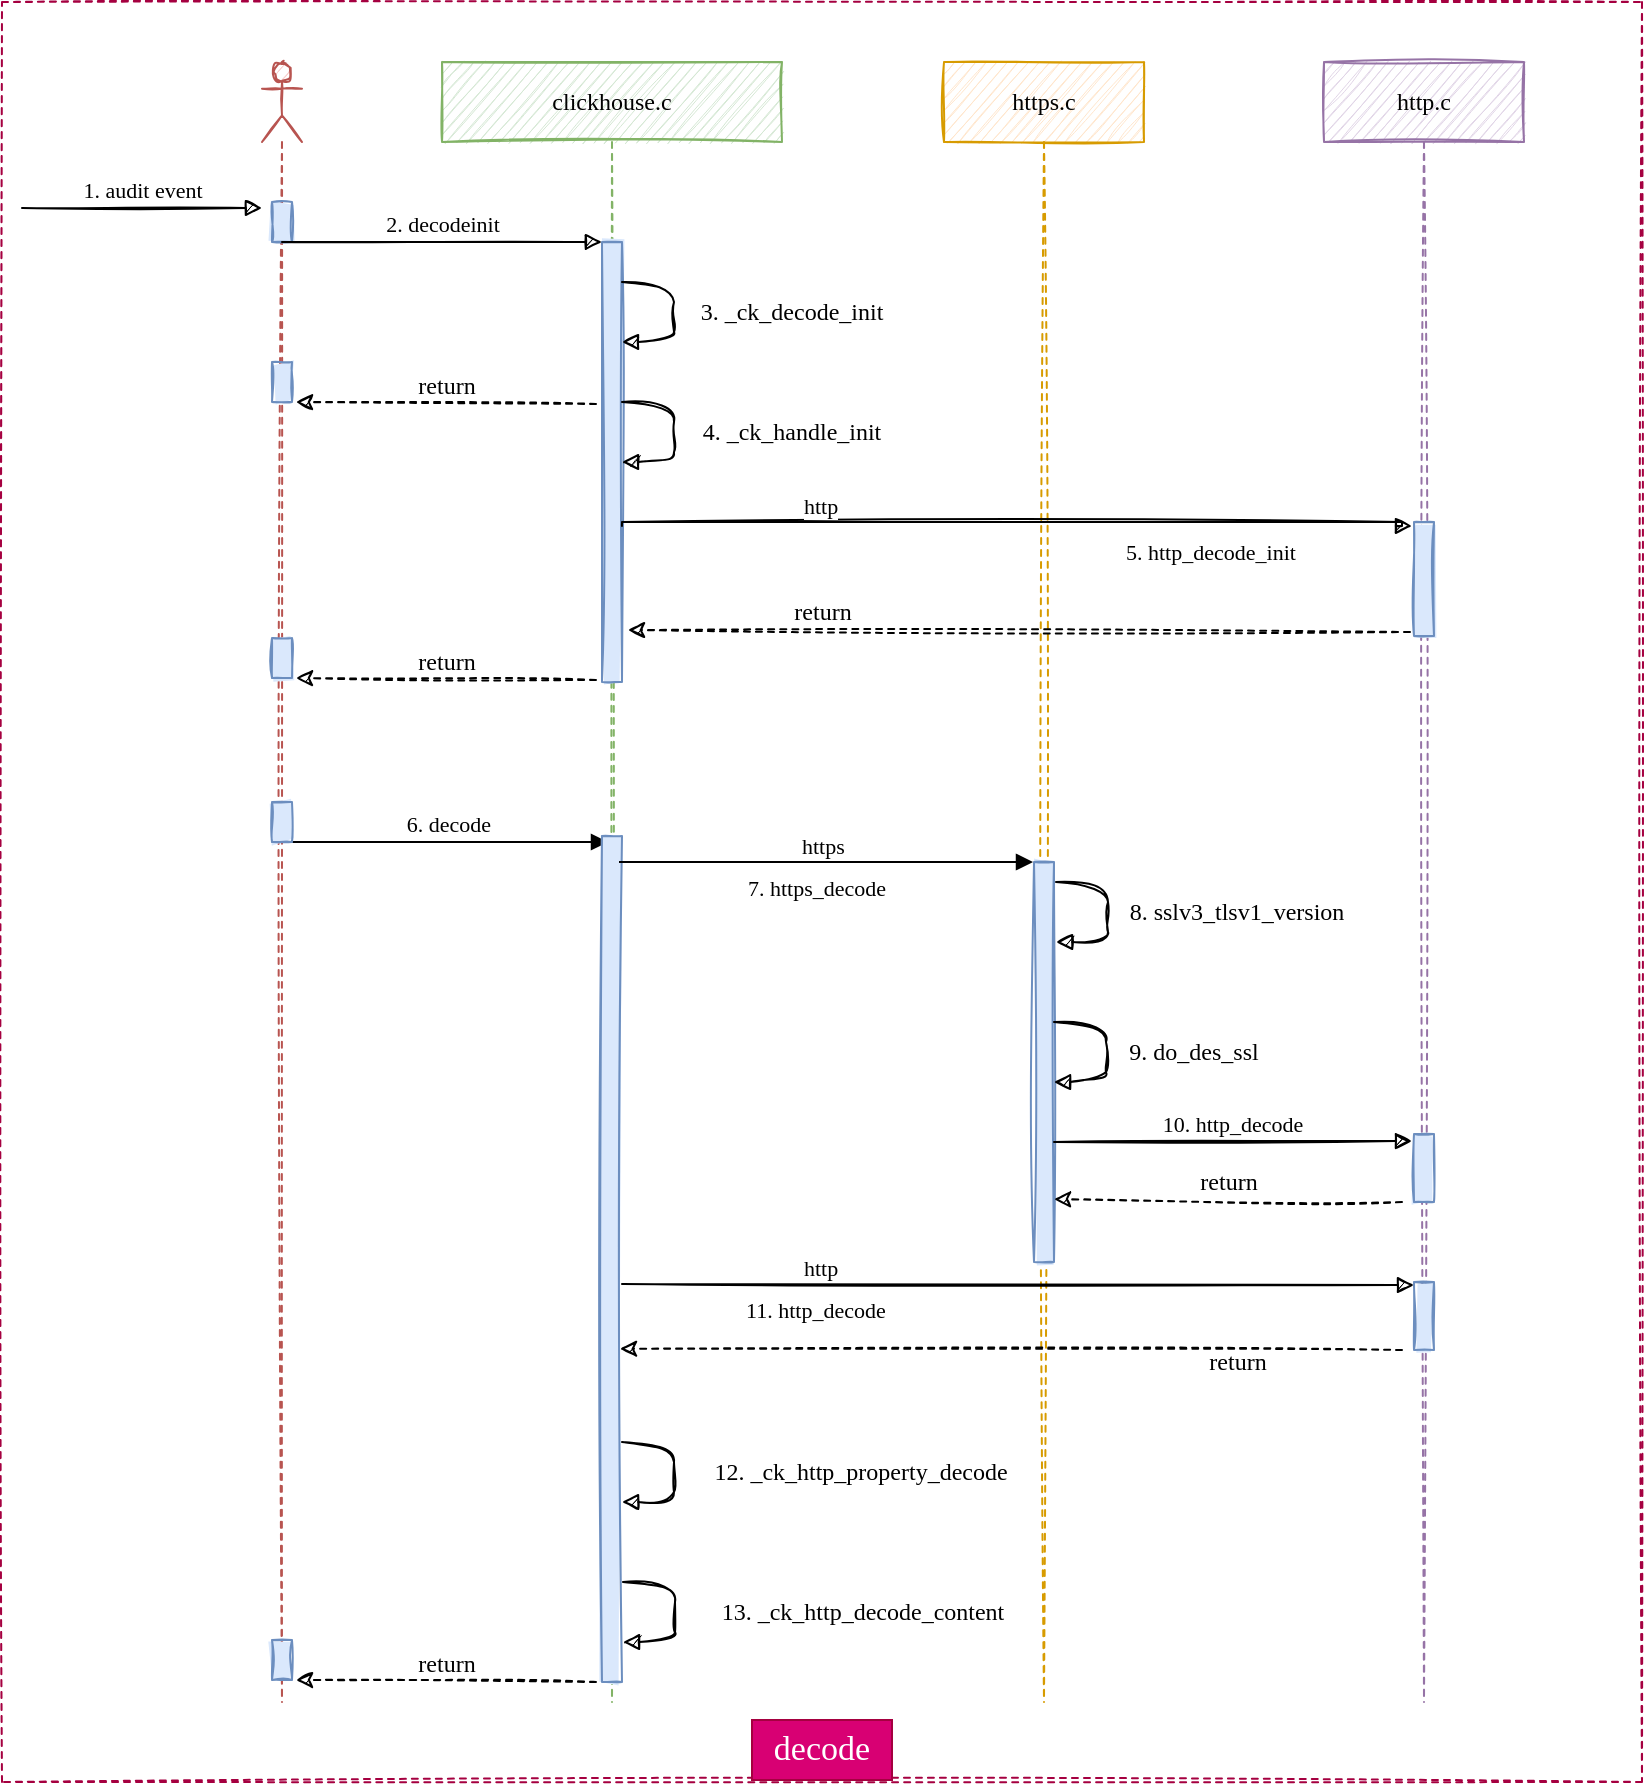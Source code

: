 <mxfile version="17.1.3" type="github"><diagram id="9ZpSaxzcpz4ULXaL1X-T" name="第 1 页"><mxGraphModel dx="946" dy="557" grid="1" gridSize="10" guides="1" tooltips="1" connect="1" arrows="1" fold="1" page="1" pageScale="1" pageWidth="827" pageHeight="1169" background="none" math="0" shadow="0"><root><mxCell id="0"/><mxCell id="1" parent="0"/><mxCell id="WtGAIHKAsRFHcsW806fG-49" value="" style="rounded=0;whiteSpace=wrap;html=1;fontFamily=Comic Sans MS;fontSize=12;fillColor=none;dashed=1;sketch=1;horizontal=1;fontColor=#ffffff;strokeColor=#A50040;" parent="1" vertex="1"><mxGeometry x="80" y="390" width="820" height="890" as="geometry"/></mxCell><mxCell id="WtGAIHKAsRFHcsW806fG-50" value="" style="shape=umlLifeline;participant=umlActor;perimeter=lifelinePerimeter;whiteSpace=wrap;html=1;container=1;collapsible=0;recursiveResize=0;verticalAlign=top;spacingTop=36;outlineConnect=0;horizontal=1;fontFamily=Comic Sans MS;sketch=1;fillColor=#f8cecc;strokeColor=#b85450;" parent="1" vertex="1"><mxGeometry x="210" y="420" width="20" height="820" as="geometry"/></mxCell><mxCell id="WtGAIHKAsRFHcsW806fG-51" value="" style="html=1;points=[];perimeter=orthogonalPerimeter;horizontal=1;fontFamily=Comic Sans MS;sketch=1;fillColor=#dae8fc;strokeColor=#6c8ebf;fillStyle=solid;" parent="WtGAIHKAsRFHcsW806fG-50" vertex="1"><mxGeometry x="5" y="70" width="10" height="20" as="geometry"/></mxCell><mxCell id="WtGAIHKAsRFHcsW806fG-52" value="" style="html=1;points=[];perimeter=orthogonalPerimeter;horizontal=1;fontFamily=Comic Sans MS;sketch=1;fillColor=#dae8fc;strokeColor=#6c8ebf;fillStyle=solid;" parent="WtGAIHKAsRFHcsW806fG-50" vertex="1"><mxGeometry x="5" y="150" width="10" height="20" as="geometry"/></mxCell><mxCell id="WtGAIHKAsRFHcsW806fG-53" value="clickhouse.c" style="shape=umlLifeline;perimeter=lifelinePerimeter;whiteSpace=wrap;html=1;container=1;collapsible=0;recursiveResize=0;outlineConnect=0;horizontal=1;fontFamily=Comic Sans MS;sketch=1;fillColor=#d5e8d4;strokeColor=#82b366;" parent="1" vertex="1"><mxGeometry x="300" y="420" width="170" height="820" as="geometry"/></mxCell><mxCell id="WtGAIHKAsRFHcsW806fG-54" value="" style="html=1;points=[];perimeter=orthogonalPerimeter;horizontal=1;fontFamily=Comic Sans MS;sketch=1;fillColor=#dae8fc;strokeColor=#6c8ebf;fillStyle=solid;" parent="WtGAIHKAsRFHcsW806fG-53" vertex="1"><mxGeometry x="80" y="90" width="10" height="220" as="geometry"/></mxCell><mxCell id="WtGAIHKAsRFHcsW806fG-55" value="return" style="html=1;verticalAlign=bottom;endArrow=classic;dashed=1;endSize=6;exitX=0;exitY=0.95;rounded=0;fontFamily=Comic Sans MS;fontSize=12;fontColor=default;strokeWidth=1;endFill=1;horizontal=1;sketch=1;" parent="WtGAIHKAsRFHcsW806fG-53" edge="1"><mxGeometry relative="1" as="geometry"><mxPoint x="-73" y="170" as="targetPoint"/><mxPoint x="77" y="171" as="sourcePoint"/></mxGeometry></mxCell><mxCell id="WtGAIHKAsRFHcsW806fG-75" value="" style="endArrow=block;endFill=1;endSize=6;html=1;align=left;verticalAlign=top;exitX=0.9;exitY=0.25;exitDx=0;exitDy=0;exitPerimeter=0;strokeWidth=1;horizontal=1;fontFamily=Comic Sans MS;sketch=1;curved=1;" parent="WtGAIHKAsRFHcsW806fG-53" edge="1"><mxGeometry width="160" relative="1" as="geometry"><mxPoint x="90" y="110" as="sourcePoint"/><mxPoint x="90" y="140" as="targetPoint"/><Array as="points"><mxPoint x="116" y="110"/><mxPoint x="116" y="130"/><mxPoint x="116" y="140"/></Array></mxGeometry></mxCell><mxCell id="WtGAIHKAsRFHcsW806fG-84" value="6. decode" style="html=1;verticalAlign=bottom;endArrow=block;entryX=0;entryY=0;rounded=0;horizontal=1;fontFamily=Comic Sans MS;" parent="WtGAIHKAsRFHcsW806fG-53" edge="1"><mxGeometry relative="1" as="geometry"><mxPoint x="-77" y="390" as="sourcePoint"/><mxPoint x="83" y="390.0" as="targetPoint"/></mxGeometry></mxCell><mxCell id="WtGAIHKAsRFHcsW806fG-85" value="" style="html=1;points=[];perimeter=orthogonalPerimeter;horizontal=1;fontFamily=Comic Sans MS;labelBackgroundColor=default;endArrow=block;fontSize=12;align=center;verticalAlign=middle;rounded=0;endFill=1;sketch=1;fillColor=#dae8fc;strokeColor=#6c8ebf;fillStyle=solid;" parent="WtGAIHKAsRFHcsW806fG-53" vertex="1"><mxGeometry x="80" y="387" width="10" height="423" as="geometry"/></mxCell><mxCell id="WtGAIHKAsRFHcsW806fG-108" value="" style="html=1;points=[];perimeter=orthogonalPerimeter;horizontal=1;fontFamily=Comic Sans MS;sketch=1;fillColor=#dae8fc;strokeColor=#6c8ebf;fillStyle=solid;" parent="WtGAIHKAsRFHcsW806fG-53" vertex="1"><mxGeometry x="-85" y="789" width="10" height="20" as="geometry"/></mxCell><mxCell id="WtGAIHKAsRFHcsW806fG-109" value="return" style="html=1;verticalAlign=bottom;endArrow=classic;dashed=1;endSize=6;exitX=0;exitY=0.95;rounded=0;fontFamily=Comic Sans MS;fontSize=12;fontColor=default;strokeWidth=1;endFill=1;horizontal=1;sketch=1;" parent="WtGAIHKAsRFHcsW806fG-53" edge="1"><mxGeometry relative="1" as="geometry"><mxPoint x="-73" y="809" as="targetPoint"/><mxPoint x="77" y="810" as="sourcePoint"/></mxGeometry></mxCell><mxCell id="WtGAIHKAsRFHcsW806fG-59" value="https.c" style="shape=umlLifeline;perimeter=lifelinePerimeter;whiteSpace=wrap;html=1;container=1;collapsible=0;recursiveResize=0;outlineConnect=0;horizontal=1;fontFamily=Comic Sans MS;sketch=1;fillColor=#ffe6cc;strokeColor=#d79b00;" parent="1" vertex="1"><mxGeometry x="551" y="420" width="100" height="820" as="geometry"/></mxCell><mxCell id="WtGAIHKAsRFHcsW806fG-63" value="return" style="html=1;verticalAlign=bottom;endArrow=classic;dashed=1;endSize=6;exitX=-0.2;exitY=0.965;rounded=0;fontFamily=Comic Sans MS;fontSize=12;fontColor=default;strokeWidth=1;entryX=1.3;entryY=0.95;entryDx=0;entryDy=0;entryPerimeter=0;endFill=1;exitDx=0;exitDy=0;exitPerimeter=0;horizontal=1;sketch=1;" parent="WtGAIHKAsRFHcsW806fG-59" source="WtGAIHKAsRFHcsW806fG-65" edge="1"><mxGeometry x="0.504" relative="1" as="geometry"><mxPoint x="-158" y="284" as="targetPoint"/><mxPoint x="45" y="284" as="sourcePoint"/><mxPoint as="offset"/></mxGeometry></mxCell><mxCell id="WtGAIHKAsRFHcsW806fG-88" value="" style="html=1;points=[];perimeter=orthogonalPerimeter;horizontal=1;fontFamily=Comic Sans MS;labelBackgroundColor=default;endArrow=block;fontSize=12;align=center;verticalAlign=middle;rounded=0;endFill=1;sketch=1;fillColor=#dae8fc;strokeColor=#6c8ebf;fillStyle=solid;" parent="WtGAIHKAsRFHcsW806fG-59" vertex="1"><mxGeometry x="45" y="400" width="10" height="200" as="geometry"/></mxCell><mxCell id="WtGAIHKAsRFHcsW806fG-90" value="" style="endArrow=block;endFill=1;endSize=6;html=1;align=left;verticalAlign=top;exitX=0.9;exitY=0.25;exitDx=0;exitDy=0;exitPerimeter=0;strokeWidth=1;horizontal=1;fontFamily=Comic Sans MS;sketch=1;curved=1;" parent="WtGAIHKAsRFHcsW806fG-59" edge="1"><mxGeometry width="160" relative="1" as="geometry"><mxPoint x="56" y="410" as="sourcePoint"/><mxPoint x="56" y="440" as="targetPoint"/><Array as="points"><mxPoint x="82" y="410"/><mxPoint x="82" y="430"/><mxPoint x="82" y="440"/></Array></mxGeometry></mxCell><mxCell id="WtGAIHKAsRFHcsW806fG-64" value="http.c" style="shape=umlLifeline;perimeter=lifelinePerimeter;whiteSpace=wrap;html=1;container=1;collapsible=0;recursiveResize=0;outlineConnect=0;horizontal=1;fontFamily=Comic Sans MS;sketch=1;fillColor=#e1d5e7;strokeColor=#9673a6;" parent="1" vertex="1"><mxGeometry x="741" y="420" width="100" height="820" as="geometry"/></mxCell><mxCell id="WtGAIHKAsRFHcsW806fG-65" value="" style="html=1;points=[];perimeter=orthogonalPerimeter;fontFamily=Comic Sans MS;fontSize=12;fontColor=default;fillColor=#dae8fc;gradientColor=none;horizontal=1;sketch=1;strokeColor=#6c8ebf;fillStyle=solid;" parent="WtGAIHKAsRFHcsW806fG-64" vertex="1"><mxGeometry x="45" y="230" width="10" height="57" as="geometry"/></mxCell><mxCell id="WtGAIHKAsRFHcsW806fG-93" value="" style="html=1;points=[];perimeter=orthogonalPerimeter;fontFamily=Comic Sans MS;fontSize=12;fontColor=default;fillColor=#dae8fc;gradientColor=none;horizontal=1;labelBackgroundColor=default;endArrow=block;align=center;verticalAlign=middle;rounded=0;endFill=1;sketch=1;strokeColor=#6c8ebf;fillStyle=solid;" parent="WtGAIHKAsRFHcsW806fG-64" vertex="1"><mxGeometry x="45" y="536" width="10" height="34" as="geometry"/></mxCell><mxCell id="WtGAIHKAsRFHcsW806fG-96" value="return" style="html=1;verticalAlign=bottom;endArrow=classic;dashed=1;endSize=6;exitX=0;exitY=0.95;rounded=0;fontFamily=Comic Sans MS;fontSize=12;fontColor=default;strokeWidth=1;endFill=1;entryX=1;entryY=0.843;entryDx=0;entryDy=0;entryPerimeter=0;horizontal=1;sketch=1;" parent="WtGAIHKAsRFHcsW806fG-64" target="WtGAIHKAsRFHcsW806fG-88" edge="1"><mxGeometry relative="1" as="geometry"><mxPoint x="-111" y="569" as="targetPoint"/><mxPoint x="39" y="570" as="sourcePoint"/></mxGeometry></mxCell><mxCell id="WtGAIHKAsRFHcsW806fG-97" value="" style="html=1;points=[];perimeter=orthogonalPerimeter;fontFamily=Comic Sans MS;fontSize=12;fontColor=default;fillColor=#dae8fc;gradientColor=none;horizontal=1;labelBackgroundColor=default;endArrow=block;align=center;verticalAlign=middle;rounded=0;endFill=1;sketch=1;strokeColor=#6c8ebf;fillStyle=solid;" parent="WtGAIHKAsRFHcsW806fG-64" vertex="1"><mxGeometry x="45" y="610" width="10" height="34" as="geometry"/></mxCell><mxCell id="WtGAIHKAsRFHcsW806fG-98" value="" style="html=1;verticalAlign=bottom;endArrow=classic;dashed=1;endSize=6;exitX=0;exitY=0.95;rounded=0;fontFamily=Comic Sans MS;fontSize=12;fontColor=default;strokeWidth=1;endFill=1;entryX=0.9;entryY=0.606;entryDx=0;entryDy=0;entryPerimeter=0;horizontal=1;sketch=1;" parent="WtGAIHKAsRFHcsW806fG-64" target="WtGAIHKAsRFHcsW806fG-85" edge="1"><mxGeometry x="-0.536" y="16" relative="1" as="geometry"><mxPoint x="-135" y="642.6" as="targetPoint"/><mxPoint x="39" y="644" as="sourcePoint"/><mxPoint as="offset"/></mxGeometry></mxCell><mxCell id="WtGAIHKAsRFHcsW806fG-67" value="1. audit event" style="html=1;verticalAlign=bottom;endArrow=block;rounded=0;horizontal=1;fontFamily=Comic Sans MS;sketch=1;" parent="1" edge="1"><mxGeometry width="80" relative="1" as="geometry"><mxPoint x="90" y="493" as="sourcePoint"/><mxPoint x="210" y="493" as="targetPoint"/></mxGeometry></mxCell><mxCell id="WtGAIHKAsRFHcsW806fG-68" value="2. decodeinit" style="html=1;verticalAlign=bottom;endArrow=block;entryX=0;entryY=0;rounded=0;horizontal=1;fontFamily=Comic Sans MS;sketch=1;" parent="1" target="WtGAIHKAsRFHcsW806fG-54" edge="1"><mxGeometry relative="1" as="geometry"><mxPoint x="220" y="510" as="sourcePoint"/></mxGeometry></mxCell><mxCell id="WtGAIHKAsRFHcsW806fG-74" value="decode" style="text;html=1;strokeColor=#A50040;fillColor=#d80073;align=center;verticalAlign=middle;whiteSpace=wrap;rounded=0;fontFamily=Comic Sans MS;fontSize=17;fontColor=#ffffff;horizontal=1;" parent="1" vertex="1"><mxGeometry x="455" y="1249" width="70" height="30" as="geometry"/></mxCell><mxCell id="WtGAIHKAsRFHcsW806fG-61" value="&lt;span style=&quot;text-align: center&quot;&gt;5. http_decode_init&lt;/span&gt;" style="endArrow=block;endFill=1;html=1;edgeStyle=orthogonalEdgeStyle;align=left;verticalAlign=top;rounded=0;entryX=-0.1;entryY=0.035;entryDx=0;entryDy=0;entryPerimeter=0;horizontal=1;fontFamily=Comic Sans MS;sketch=1;" parent="1" target="WtGAIHKAsRFHcsW806fG-65" edge="1"><mxGeometry x="0.261" y="-2" relative="1" as="geometry"><mxPoint x="390" y="652" as="sourcePoint"/><mxPoint x="596" y="650" as="targetPoint"/><mxPoint as="offset"/><Array as="points"><mxPoint x="780" y="650"/><mxPoint x="780" y="652"/></Array></mxGeometry></mxCell><mxCell id="WtGAIHKAsRFHcsW806fG-62" value="http" style="edgeLabel;resizable=0;html=1;align=left;verticalAlign=bottom;horizontal=1;fontFamily=Comic Sans MS;" parent="WtGAIHKAsRFHcsW806fG-61" connectable="0" vertex="1"><mxGeometry x="-1" relative="1" as="geometry"><mxPoint x="89" y="-2" as="offset"/></mxGeometry></mxCell><mxCell id="WtGAIHKAsRFHcsW806fG-77" value="3. _ck_decode_init" style="text;html=1;strokeColor=none;fillColor=none;align=center;verticalAlign=middle;whiteSpace=wrap;rounded=0;dashed=1;fontFamily=Comic Sans MS;fontSize=12;fontColor=default;horizontal=1;" parent="1" vertex="1"><mxGeometry x="420" y="530" width="110" height="30" as="geometry"/></mxCell><mxCell id="WtGAIHKAsRFHcsW806fG-78" value="" style="endArrow=block;endFill=1;endSize=6;html=1;align=left;verticalAlign=top;exitX=0.9;exitY=0.25;exitDx=0;exitDy=0;exitPerimeter=0;strokeWidth=1;horizontal=1;fontFamily=Comic Sans MS;sketch=1;curved=1;" parent="1" edge="1"><mxGeometry width="160" relative="1" as="geometry"><mxPoint x="390" y="590" as="sourcePoint"/><mxPoint x="390" y="620" as="targetPoint"/><Array as="points"><mxPoint x="416" y="590"/><mxPoint x="416" y="610"/><mxPoint x="416" y="620"/></Array></mxGeometry></mxCell><mxCell id="WtGAIHKAsRFHcsW806fG-79" value="4. _ck_handle_init" style="text;html=1;strokeColor=none;fillColor=none;align=center;verticalAlign=middle;whiteSpace=wrap;rounded=0;dashed=1;fontFamily=Comic Sans MS;fontSize=12;fontColor=default;horizontal=1;" parent="1" vertex="1"><mxGeometry x="420" y="590" width="110" height="30" as="geometry"/></mxCell><mxCell id="WtGAIHKAsRFHcsW806fG-80" value="" style="html=1;points=[];perimeter=orthogonalPerimeter;horizontal=1;fontFamily=Comic Sans MS;sketch=1;fillColor=#dae8fc;strokeColor=#6c8ebf;fillStyle=solid;" parent="1" vertex="1"><mxGeometry x="215" y="708" width="10" height="20" as="geometry"/></mxCell><mxCell id="WtGAIHKAsRFHcsW806fG-81" value="return" style="html=1;verticalAlign=bottom;endArrow=classic;dashed=1;endSize=6;exitX=0;exitY=0.95;rounded=0;fontFamily=Comic Sans MS;fontSize=12;fontColor=default;strokeWidth=1;endFill=1;horizontal=1;sketch=1;" parent="1" edge="1"><mxGeometry relative="1" as="geometry"><mxPoint x="227" y="728" as="targetPoint"/><mxPoint x="377" y="729" as="sourcePoint"/></mxGeometry></mxCell><mxCell id="WtGAIHKAsRFHcsW806fG-86" value="&lt;span style=&quot;text-align: center&quot;&gt;7. https_decode&amp;nbsp;&lt;/span&gt;" style="endArrow=block;endFill=1;html=1;edgeStyle=orthogonalEdgeStyle;align=left;verticalAlign=top;rounded=0;exitX=0.9;exitY=0.125;exitDx=0;exitDy=0;exitPerimeter=0;jumpSize=6;horizontal=1;fontFamily=Comic Sans MS;" parent="1" edge="1"><mxGeometry x="-0.406" relative="1" as="geometry"><mxPoint x="388.5" y="820" as="sourcePoint"/><mxPoint x="595.5" y="820" as="targetPoint"/><mxPoint x="1" as="offset"/></mxGeometry></mxCell><mxCell id="WtGAIHKAsRFHcsW806fG-87" value="https" style="edgeLabel;resizable=0;html=1;align=left;verticalAlign=bottom;horizontal=1;fontFamily=Comic Sans MS;" parent="WtGAIHKAsRFHcsW806fG-86" connectable="0" vertex="1"><mxGeometry x="-1" relative="1" as="geometry"><mxPoint x="89" as="offset"/></mxGeometry></mxCell><mxCell id="WtGAIHKAsRFHcsW806fG-82" value="" style="html=1;points=[];perimeter=orthogonalPerimeter;horizontal=1;fontFamily=Comic Sans MS;sketch=1;fillColor=#dae8fc;strokeColor=#6c8ebf;fillStyle=solid;" parent="1" vertex="1"><mxGeometry x="215" y="790" width="10" height="20" as="geometry"/></mxCell><mxCell id="WtGAIHKAsRFHcsW806fG-91" value="8. sslv3_tlsv1_version" style="text;html=1;strokeColor=none;fillColor=none;align=center;verticalAlign=middle;whiteSpace=wrap;rounded=0;dashed=1;fontFamily=Comic Sans MS;fontSize=12;fontColor=default;horizontal=1;" parent="1" vertex="1"><mxGeometry x="633" y="830" width="129" height="30" as="geometry"/></mxCell><mxCell id="WtGAIHKAsRFHcsW806fG-92" value="" style="endArrow=block;endFill=1;endSize=6;html=1;align=left;verticalAlign=top;exitX=0.9;exitY=0.25;exitDx=0;exitDy=0;exitPerimeter=0;strokeWidth=1;horizontal=1;fontFamily=Comic Sans MS;sketch=1;curved=1;" parent="1" edge="1"><mxGeometry width="160" relative="1" as="geometry"><mxPoint x="606" y="900" as="sourcePoint"/><mxPoint x="606" y="930" as="targetPoint"/><Array as="points"><mxPoint x="632" y="900"/><mxPoint x="632" y="920"/><mxPoint x="632" y="930"/></Array></mxGeometry></mxCell><mxCell id="WtGAIHKAsRFHcsW806fG-94" value="9. do_des_ssl" style="text;html=1;strokeColor=none;fillColor=none;align=center;verticalAlign=middle;whiteSpace=wrap;rounded=0;dashed=1;fontFamily=Comic Sans MS;fontSize=12;fontColor=default;horizontal=1;" parent="1" vertex="1"><mxGeometry x="632" y="900" width="88" height="30" as="geometry"/></mxCell><mxCell id="WtGAIHKAsRFHcsW806fG-95" value="10. http_decode" style="html=1;verticalAlign=bottom;endArrow=block;entryX=-0.2;entryY=0.167;rounded=0;entryDx=0;entryDy=0;entryPerimeter=0;horizontal=1;fontFamily=Comic Sans MS;sketch=1;" parent="1" edge="1"><mxGeometry relative="1" as="geometry"><mxPoint x="606" y="960" as="sourcePoint"/><mxPoint x="785" y="959.519" as="targetPoint"/></mxGeometry></mxCell><mxCell id="WtGAIHKAsRFHcsW806fG-100" value="&lt;span style=&quot;text-align: center&quot;&gt;11. http_decode&lt;/span&gt;" style="endArrow=block;endFill=1;html=1;edgeStyle=orthogonalEdgeStyle;align=left;verticalAlign=top;rounded=0;jumpSize=6;entryX=0;entryY=0.044;entryDx=0;entryDy=0;entryPerimeter=0;horizontal=1;fontFamily=Comic Sans MS;sketch=1;" parent="1" target="WtGAIHKAsRFHcsW806fG-97" edge="1"><mxGeometry x="-0.697" relative="1" as="geometry"><mxPoint x="390" y="1031" as="sourcePoint"/><mxPoint x="596" y="1040" as="targetPoint"/><mxPoint as="offset"/></mxGeometry></mxCell><mxCell id="WtGAIHKAsRFHcsW806fG-101" value="http" style="edgeLabel;resizable=0;html=1;align=left;verticalAlign=bottom;horizontal=1;fontFamily=Comic Sans MS;" parent="WtGAIHKAsRFHcsW806fG-100" connectable="0" vertex="1"><mxGeometry x="-1" relative="1" as="geometry"><mxPoint x="89" as="offset"/></mxGeometry></mxCell><mxCell id="WtGAIHKAsRFHcsW806fG-102" value="return" style="text;html=1;strokeColor=none;fillColor=none;align=center;verticalAlign=middle;whiteSpace=wrap;rounded=0;dashed=1;fontFamily=Comic Sans MS;fontSize=12;fontColor=default;horizontal=1;" parent="1" vertex="1"><mxGeometry x="672.5" y="1060" width="50" height="20" as="geometry"/></mxCell><mxCell id="WtGAIHKAsRFHcsW806fG-104" value="" style="endArrow=block;endFill=1;endSize=6;html=1;align=left;verticalAlign=top;exitX=0.9;exitY=0.25;exitDx=0;exitDy=0;exitPerimeter=0;strokeWidth=1;horizontal=1;fontFamily=Comic Sans MS;sketch=1;curved=1;" parent="1" edge="1"><mxGeometry width="160" relative="1" as="geometry"><mxPoint x="390" y="1110" as="sourcePoint"/><mxPoint x="390" y="1140" as="targetPoint"/><Array as="points"><mxPoint x="416" y="1110"/><mxPoint x="416" y="1130"/><mxPoint x="416" y="1140"/></Array></mxGeometry></mxCell><mxCell id="WtGAIHKAsRFHcsW806fG-105" value="12. _ck_http_property_decode" style="text;html=1;strokeColor=none;fillColor=none;align=center;verticalAlign=middle;whiteSpace=wrap;rounded=0;dashed=1;fontFamily=Comic Sans MS;fontSize=12;fontColor=default;horizontal=1;" parent="1" vertex="1"><mxGeometry x="419" y="1110" width="181" height="30" as="geometry"/></mxCell><mxCell id="WtGAIHKAsRFHcsW806fG-106" value="" style="endArrow=block;endFill=1;endSize=6;html=1;align=left;verticalAlign=top;exitX=0.9;exitY=0.25;exitDx=0;exitDy=0;exitPerimeter=0;strokeWidth=1;horizontal=1;fontFamily=Comic Sans MS;sketch=1;curved=1;" parent="1" edge="1"><mxGeometry width="160" relative="1" as="geometry"><mxPoint x="390.5" y="1180" as="sourcePoint"/><mxPoint x="390.5" y="1210" as="targetPoint"/><Array as="points"><mxPoint x="416.5" y="1180"/><mxPoint x="416.5" y="1200"/><mxPoint x="416.5" y="1210"/></Array></mxGeometry></mxCell><mxCell id="WtGAIHKAsRFHcsW806fG-107" value="13. _ck_http_decode_content" style="text;html=1;strokeColor=none;fillColor=none;align=center;verticalAlign=middle;whiteSpace=wrap;rounded=0;dashed=1;fontFamily=Comic Sans MS;fontSize=12;fontColor=default;horizontal=1;" parent="1" vertex="1"><mxGeometry x="419.5" y="1180" width="180.5" height="30" as="geometry"/></mxCell></root></mxGraphModel></diagram></mxfile>